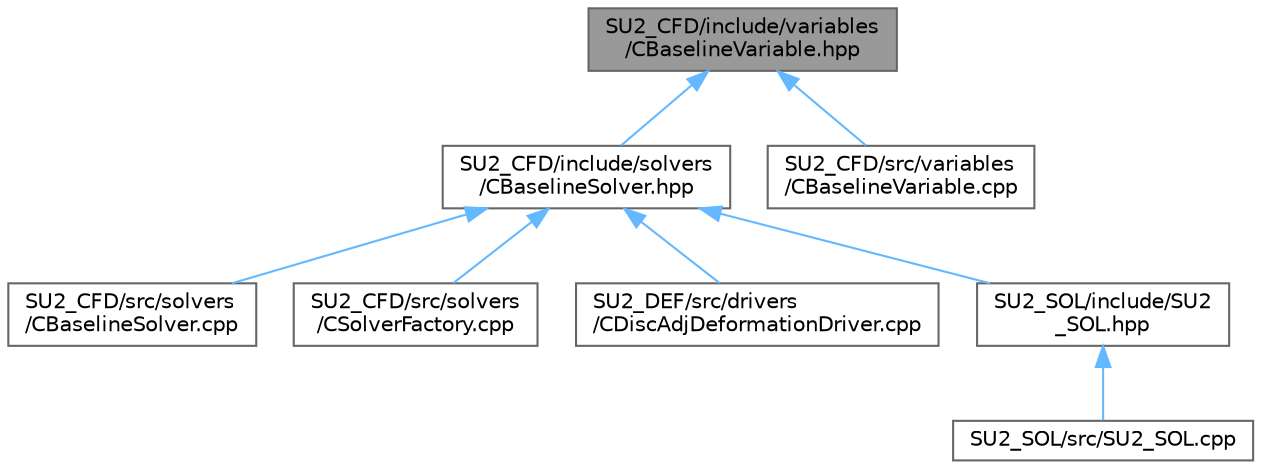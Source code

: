 digraph "SU2_CFD/include/variables/CBaselineVariable.hpp"
{
 // LATEX_PDF_SIZE
  bgcolor="transparent";
  edge [fontname=Helvetica,fontsize=10,labelfontname=Helvetica,labelfontsize=10];
  node [fontname=Helvetica,fontsize=10,shape=box,height=0.2,width=0.4];
  Node1 [id="Node000001",label="SU2_CFD/include/variables\l/CBaselineVariable.hpp",height=0.2,width=0.4,color="gray40", fillcolor="grey60", style="filled", fontcolor="black",tooltip="Main class for defining the variables of a baseline solution from a restart file (for output)."];
  Node1 -> Node2 [id="edge1_Node000001_Node000002",dir="back",color="steelblue1",style="solid",tooltip=" "];
  Node2 [id="Node000002",label="SU2_CFD/include/solvers\l/CBaselineSolver.hpp",height=0.2,width=0.4,color="grey40", fillcolor="white", style="filled",URL="$CBaselineSolver_8hpp.html",tooltip=" "];
  Node2 -> Node3 [id="edge2_Node000002_Node000003",dir="back",color="steelblue1",style="solid",tooltip=" "];
  Node3 [id="Node000003",label="SU2_CFD/src/solvers\l/CBaselineSolver.cpp",height=0.2,width=0.4,color="grey40", fillcolor="white", style="filled",URL="$CBaselineSolver_8cpp.html",tooltip="Main subroutines for CBaselineSolver class."];
  Node2 -> Node4 [id="edge3_Node000002_Node000004",dir="back",color="steelblue1",style="solid",tooltip=" "];
  Node4 [id="Node000004",label="SU2_CFD/src/solvers\l/CSolverFactory.cpp",height=0.2,width=0.4,color="grey40", fillcolor="white", style="filled",URL="$CSolverFactory_8cpp.html",tooltip="Main subroutines for CSolverFactoryclass."];
  Node2 -> Node5 [id="edge4_Node000002_Node000005",dir="back",color="steelblue1",style="solid",tooltip=" "];
  Node5 [id="Node000005",label="SU2_DEF/src/drivers\l/CDiscAdjDeformationDriver.cpp",height=0.2,width=0.4,color="grey40", fillcolor="white", style="filled",URL="$CDiscAdjDeformationDriver_8cpp.html",tooltip="Main subroutines for driving the projection of sensitivities."];
  Node2 -> Node6 [id="edge5_Node000002_Node000006",dir="back",color="steelblue1",style="solid",tooltip=" "];
  Node6 [id="Node000006",label="SU2_SOL/include/SU2\l_SOL.hpp",height=0.2,width=0.4,color="grey40", fillcolor="white", style="filled",URL="$SU2__SOL_8hpp.html",tooltip="Headers of the main subroutines of the code SU2_SOL. The subroutines and functions are in the SU2_SOL..."];
  Node6 -> Node7 [id="edge6_Node000006_Node000007",dir="back",color="steelblue1",style="solid",tooltip=" "];
  Node7 [id="Node000007",label="SU2_SOL/src/SU2_SOL.cpp",height=0.2,width=0.4,color="grey40", fillcolor="white", style="filled",URL="$SU2__SOL_8cpp.html",tooltip="Main file for the solution export/conversion code (SU2_SOL)."];
  Node1 -> Node8 [id="edge7_Node000001_Node000008",dir="back",color="steelblue1",style="solid",tooltip=" "];
  Node8 [id="Node000008",label="SU2_CFD/src/variables\l/CBaselineVariable.cpp",height=0.2,width=0.4,color="grey40", fillcolor="white", style="filled",URL="$CBaselineVariable_8cpp.html",tooltip="Definition of the solution fields."];
}
